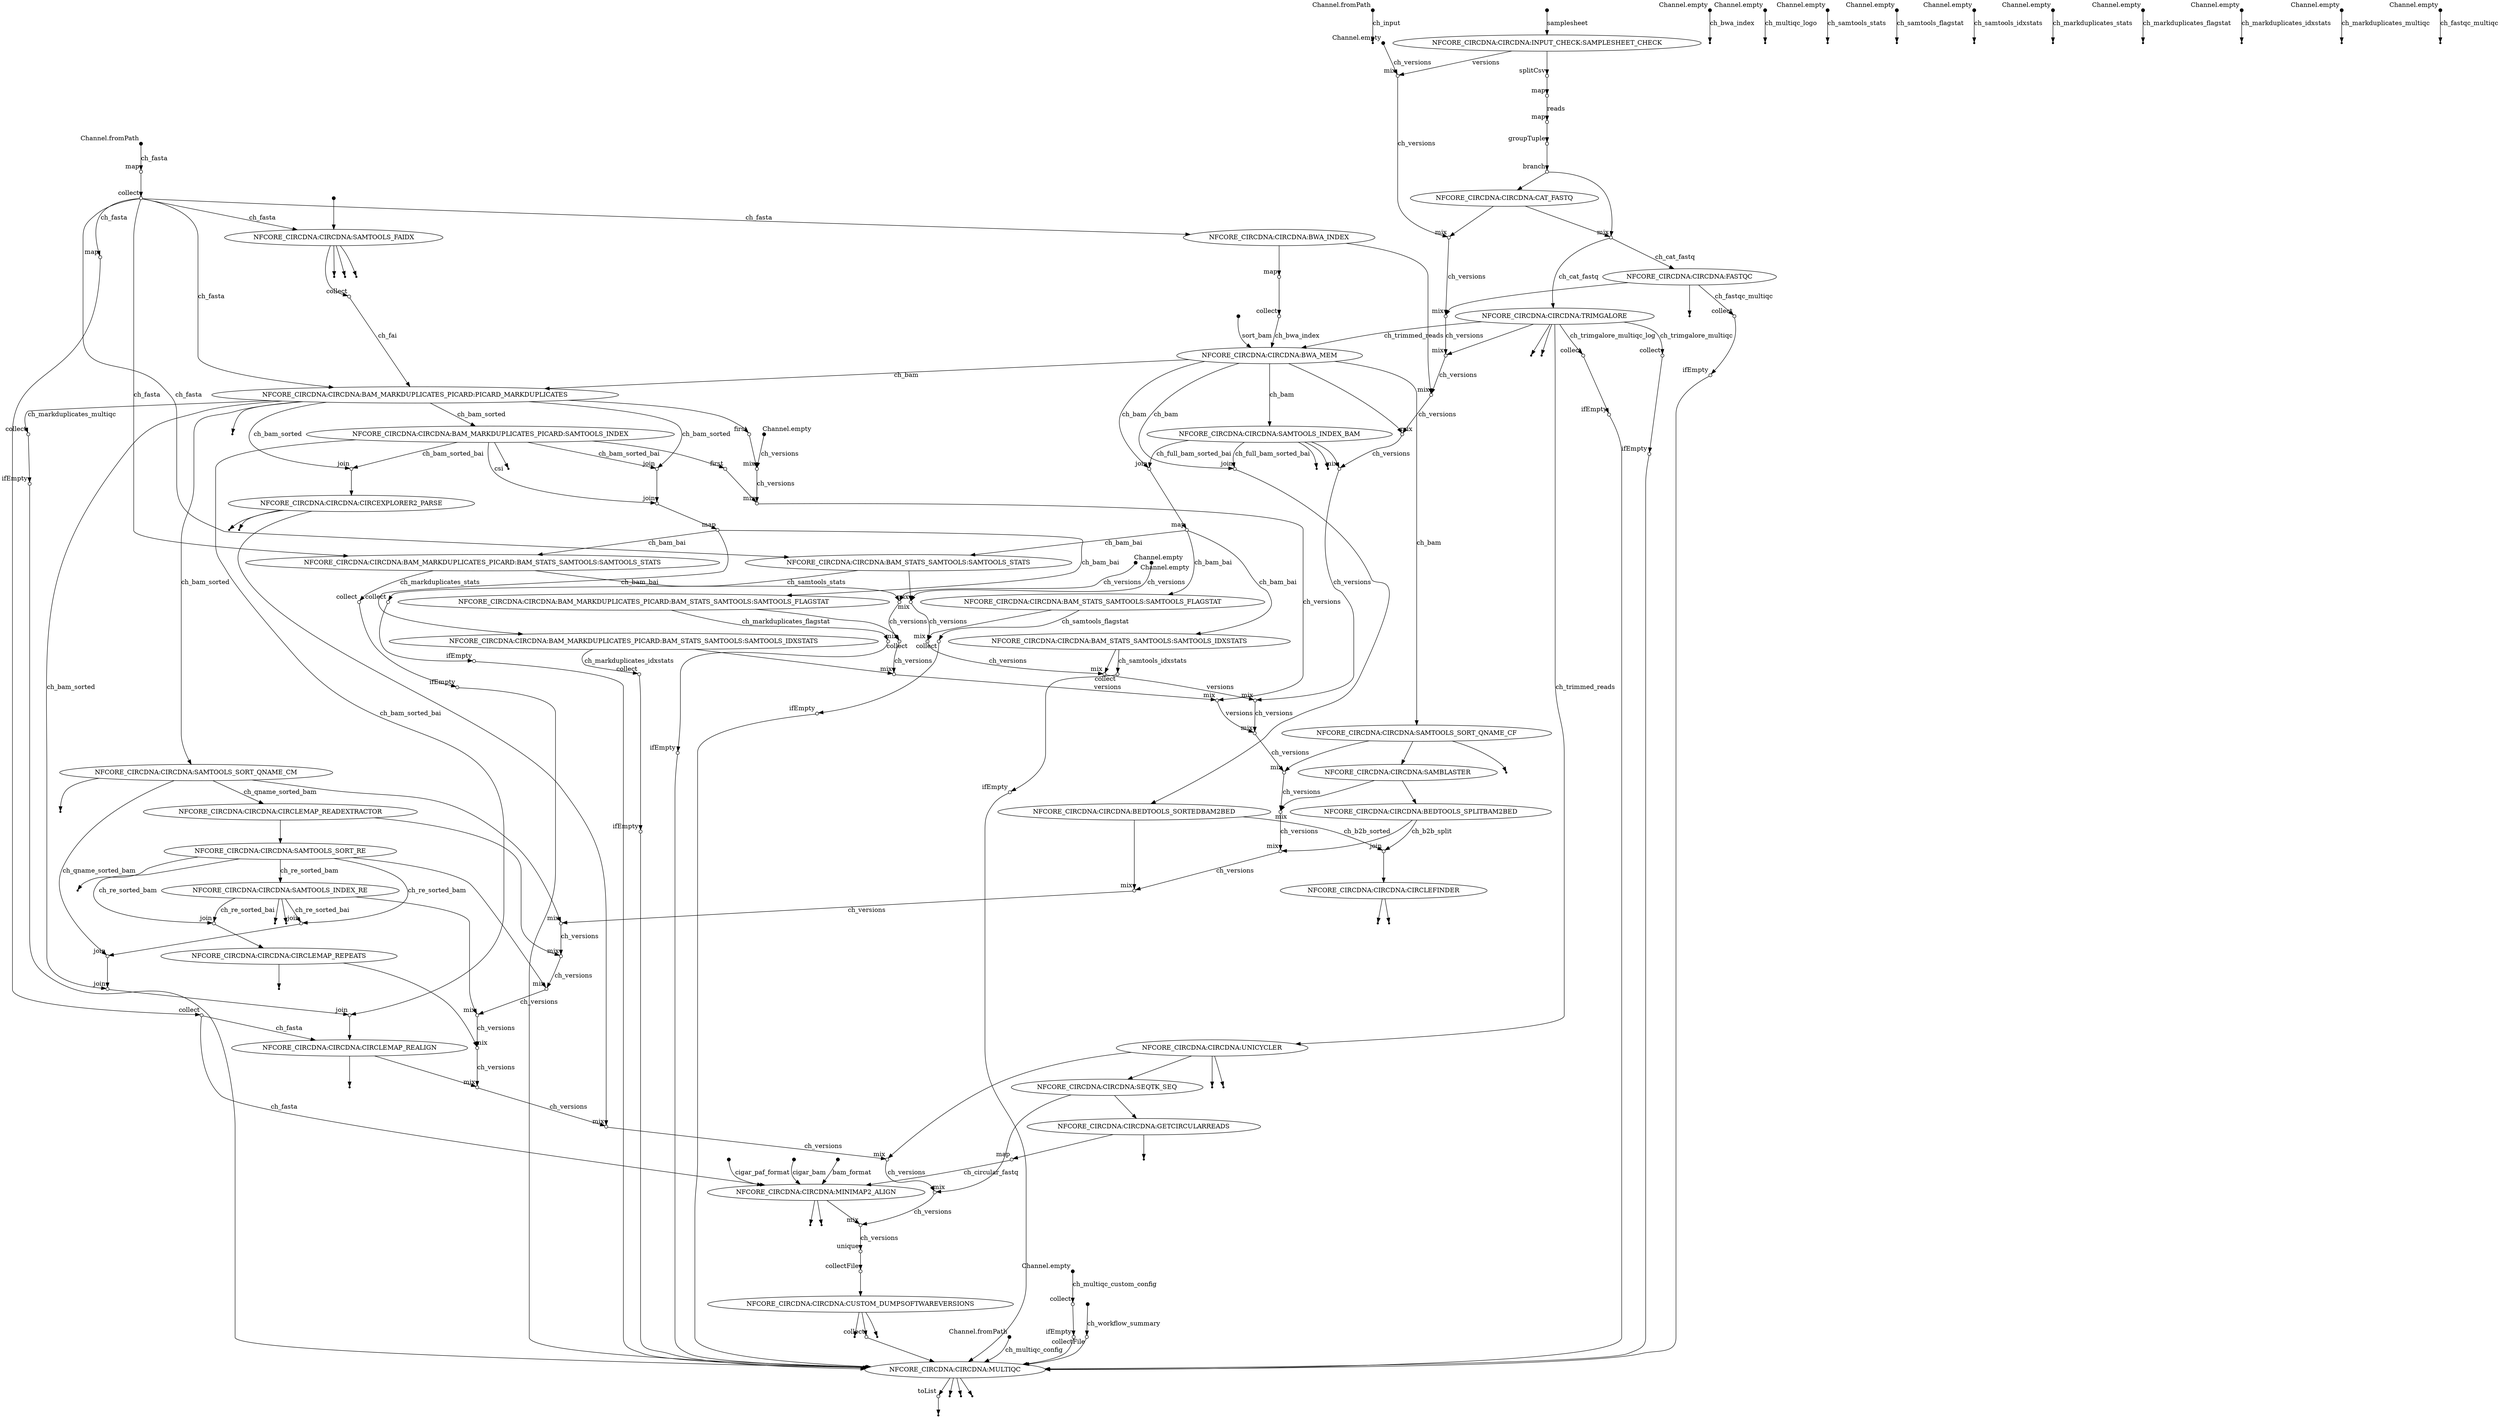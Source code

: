 digraph "circdna_dag" {
v0 [shape=point,label="",fixedsize=true,width=0.1,xlabel="Channel.fromPath"];
v1 [shape=point];
v0 -> v1 [label="ch_input"];

v2 [shape=point,label="",fixedsize=true,width=0.1,xlabel="Channel.fromPath"];
v3 [shape=circle,label="",fixedsize=true,width=0.1,xlabel="map"];
v2 -> v3 [label="ch_fasta"];

v3 [shape=circle,label="",fixedsize=true,width=0.1,xlabel="map"];
v4 [shape=circle,label="",fixedsize=true,width=0.1,xlabel="collect"];
v3 -> v4;

v4 [shape=circle,label="",fixedsize=true,width=0.1,xlabel="collect"];
v46 [label="NFCORE_CIRCDNA:CIRCDNA:BWA_INDEX"];
v4 -> v46 [label="ch_fasta"];

v5 [shape=point,label="",fixedsize=true,width=0.1,xlabel="Channel.empty"];
v6 [shape=point];
v5 -> v6 [label="ch_bwa_index"];

v7 [shape=point,label="",fixedsize=true,width=0.1,xlabel="Channel.fromPath"];
v184 [label="NFCORE_CIRCDNA:CIRCDNA:MULTIQC"];
v7 -> v184 [label="ch_multiqc_config"];

v8 [shape=point,label="",fixedsize=true,width=0.1,xlabel="Channel.empty"];
v159 [shape=circle,label="",fixedsize=true,width=0.1,xlabel="collect"];
v8 -> v159 [label="ch_multiqc_custom_config"];

v9 [shape=point,label="",fixedsize=true,width=0.1,xlabel="Channel.empty"];
v10 [shape=point];
v9 -> v10 [label="ch_multiqc_logo"];

v11 [shape=point,label="",fixedsize=true,width=0.1,xlabel="Channel.empty"];
v33 [shape=circle,label="",fixedsize=true,width=0.1,xlabel="mix"];
v11 -> v33 [label="ch_versions"];

v12 [shape=point,label="",fixedsize=true,width=0.1,xlabel="Channel.empty"];
v13 [shape=point];
v12 -> v13 [label="ch_samtools_stats"];

v14 [shape=point,label="",fixedsize=true,width=0.1,xlabel="Channel.empty"];
v15 [shape=point];
v14 -> v15 [label="ch_samtools_flagstat"];

v16 [shape=point,label="",fixedsize=true,width=0.1,xlabel="Channel.empty"];
v17 [shape=point];
v16 -> v17 [label="ch_samtools_idxstats"];

v18 [shape=point,label="",fixedsize=true,width=0.1,xlabel="Channel.empty"];
v19 [shape=point];
v18 -> v19 [label="ch_markduplicates_stats"];

v20 [shape=point,label="",fixedsize=true,width=0.1,xlabel="Channel.empty"];
v21 [shape=point];
v20 -> v21 [label="ch_markduplicates_flagstat"];

v22 [shape=point,label="",fixedsize=true,width=0.1,xlabel="Channel.empty"];
v23 [shape=point];
v22 -> v23 [label="ch_markduplicates_idxstats"];

v24 [shape=point,label="",fixedsize=true,width=0.1,xlabel="Channel.empty"];
v25 [shape=point];
v24 -> v25 [label="ch_markduplicates_multiqc"];

v26 [shape=point,label="",fixedsize=true,width=0.1];
v27 [label="NFCORE_CIRCDNA:CIRCDNA:INPUT_CHECK:SAMPLESHEET_CHECK"];
v26 -> v27 [label="samplesheet"];

v27 [label="NFCORE_CIRCDNA:CIRCDNA:INPUT_CHECK:SAMPLESHEET_CHECK"];
v28 [shape=circle,label="",fixedsize=true,width=0.1,xlabel="splitCsv"];
v27 -> v28;

v27 [label="NFCORE_CIRCDNA:CIRCDNA:INPUT_CHECK:SAMPLESHEET_CHECK"];
v33 [shape=circle,label="",fixedsize=true,width=0.1,xlabel="mix"];
v27 -> v33 [label="versions"];

v28 [shape=circle,label="",fixedsize=true,width=0.1,xlabel="splitCsv"];
v29 [shape=circle,label="",fixedsize=true,width=0.1,xlabel="map"];
v28 -> v29;

v29 [shape=circle,label="",fixedsize=true,width=0.1,xlabel="map"];
v30 [shape=circle,label="",fixedsize=true,width=0.1,xlabel="map"];
v29 -> v30 [label="reads"];

v30 [shape=circle,label="",fixedsize=true,width=0.1,xlabel="map"];
v31 [shape=circle,label="",fixedsize=true,width=0.1,xlabel="groupTuple"];
v30 -> v31;

v31 [shape=circle,label="",fixedsize=true,width=0.1,xlabel="groupTuple"];
v32 [shape=circle,label="",fixedsize=true,width=0.1,xlabel="branch"];
v31 -> v32;

v32 [shape=circle,label="",fixedsize=true,width=0.1,xlabel="branch"];
v35 [shape=circle,label="",fixedsize=true,width=0.1,xlabel="mix"];
v32 -> v35;

v32 [shape=circle,label="",fixedsize=true,width=0.1,xlabel="branch"];
v34 [label="NFCORE_CIRCDNA:CIRCDNA:CAT_FASTQ"];
v32 -> v34;

v33 [shape=circle,label="",fixedsize=true,width=0.1,xlabel="mix"];
v36 [shape=circle,label="",fixedsize=true,width=0.1,xlabel="mix"];
v33 -> v36 [label="ch_versions"];

v34 [label="NFCORE_CIRCDNA:CIRCDNA:CAT_FASTQ"];
v35 [shape=circle,label="",fixedsize=true,width=0.1,xlabel="mix"];
v34 -> v35;

v34 [label="NFCORE_CIRCDNA:CIRCDNA:CAT_FASTQ"];
v36 [shape=circle,label="",fixedsize=true,width=0.1,xlabel="mix"];
v34 -> v36;

v35 [shape=circle,label="",fixedsize=true,width=0.1,xlabel="mix"];
v39 [label="NFCORE_CIRCDNA:CIRCDNA:FASTQC"];
v35 -> v39 [label="ch_cat_fastq"];

v36 [shape=circle,label="",fixedsize=true,width=0.1,xlabel="mix"];
v41 [shape=circle,label="",fixedsize=true,width=0.1,xlabel="mix"];
v36 -> v41 [label="ch_versions"];

v37 [shape=point,label="",fixedsize=true,width=0.1,xlabel="Channel.empty"];
v38 [shape=point];
v37 -> v38 [label="ch_fastqc_multiqc"];

v39 [label="NFCORE_CIRCDNA:CIRCDNA:FASTQC"];
v40 [shape=point];
v39 -> v40;

v39 [label="NFCORE_CIRCDNA:CIRCDNA:FASTQC"];
v164 [shape=circle,label="",fixedsize=true,width=0.1,xlabel="collect"];
v39 -> v164 [label="ch_fastqc_multiqc"];

v39 [label="NFCORE_CIRCDNA:CIRCDNA:FASTQC"];
v41 [shape=circle,label="",fixedsize=true,width=0.1,xlabel="mix"];
v39 -> v41;

v41 [shape=circle,label="",fixedsize=true,width=0.1,xlabel="mix"];
v45 [shape=circle,label="",fixedsize=true,width=0.1,xlabel="mix"];
v41 -> v45 [label="ch_versions"];

v35 [shape=circle,label="",fixedsize=true,width=0.1,xlabel="mix"];
v42 [label="NFCORE_CIRCDNA:CIRCDNA:TRIMGALORE"];
v35 -> v42 [label="ch_cat_fastq"];

v42 [label="NFCORE_CIRCDNA:CIRCDNA:TRIMGALORE"];
v51 [label="NFCORE_CIRCDNA:CIRCDNA:BWA_MEM"];
v42 -> v51 [label="ch_trimmed_reads"];

v42 [label="NFCORE_CIRCDNA:CIRCDNA:TRIMGALORE"];
v168 [shape=circle,label="",fixedsize=true,width=0.1,xlabel="collect"];
v42 -> v168 [label="ch_trimgalore_multiqc_log"];

v42 [label="NFCORE_CIRCDNA:CIRCDNA:TRIMGALORE"];
v44 [shape=point];
v42 -> v44;

v42 [label="NFCORE_CIRCDNA:CIRCDNA:TRIMGALORE"];
v43 [shape=point];
v42 -> v43;

v42 [label="NFCORE_CIRCDNA:CIRCDNA:TRIMGALORE"];
v166 [shape=circle,label="",fixedsize=true,width=0.1,xlabel="collect"];
v42 -> v166 [label="ch_trimgalore_multiqc"];

v42 [label="NFCORE_CIRCDNA:CIRCDNA:TRIMGALORE"];
v45 [shape=circle,label="",fixedsize=true,width=0.1,xlabel="mix"];
v42 -> v45;

v45 [shape=circle,label="",fixedsize=true,width=0.1,xlabel="mix"];
v49 [shape=circle,label="",fixedsize=true,width=0.1,xlabel="mix"];
v45 -> v49 [label="ch_versions"];

v46 [label="NFCORE_CIRCDNA:CIRCDNA:BWA_INDEX"];
v47 [shape=circle,label="",fixedsize=true,width=0.1,xlabel="map"];
v46 -> v47;

v46 [label="NFCORE_CIRCDNA:CIRCDNA:BWA_INDEX"];
v49 [shape=circle,label="",fixedsize=true,width=0.1,xlabel="mix"];
v46 -> v49;

v47 [shape=circle,label="",fixedsize=true,width=0.1,xlabel="map"];
v48 [shape=circle,label="",fixedsize=true,width=0.1,xlabel="collect"];
v47 -> v48;

v48 [shape=circle,label="",fixedsize=true,width=0.1,xlabel="collect"];
v51 [label="NFCORE_CIRCDNA:CIRCDNA:BWA_MEM"];
v48 -> v51 [label="ch_bwa_index"];

v49 [shape=circle,label="",fixedsize=true,width=0.1,xlabel="mix"];
v52 [shape=circle,label="",fixedsize=true,width=0.1,xlabel="mix"];
v49 -> v52 [label="ch_versions"];

v50 [shape=point,label="",fixedsize=true,width=0.1];
v51 [label="NFCORE_CIRCDNA:CIRCDNA:BWA_MEM"];
v50 -> v51 [label="sort_bam"];

v51 [label="NFCORE_CIRCDNA:CIRCDNA:BWA_MEM"];
v53 [label="NFCORE_CIRCDNA:CIRCDNA:SAMTOOLS_INDEX_BAM"];
v51 -> v53 [label="ch_bam"];

v51 [label="NFCORE_CIRCDNA:CIRCDNA:BWA_MEM"];
v52 [shape=circle,label="",fixedsize=true,width=0.1,xlabel="mix"];
v51 -> v52;

v52 [shape=circle,label="",fixedsize=true,width=0.1,xlabel="mix"];
v56 [shape=circle,label="",fixedsize=true,width=0.1,xlabel="mix"];
v52 -> v56 [label="ch_versions"];

v53 [label="NFCORE_CIRCDNA:CIRCDNA:SAMTOOLS_INDEX_BAM"];
v59 [shape=circle,label="",fixedsize=true,width=0.1,xlabel="join"];
v53 -> v59 [label="ch_full_bam_sorted_bai"];

v53 [label="NFCORE_CIRCDNA:CIRCDNA:SAMTOOLS_INDEX_BAM"];
v55 [shape=point];
v53 -> v55;

v53 [label="NFCORE_CIRCDNA:CIRCDNA:SAMTOOLS_INDEX_BAM"];
v54 [shape=point];
v53 -> v54;

v53 [label="NFCORE_CIRCDNA:CIRCDNA:SAMTOOLS_INDEX_BAM"];
v56 [shape=circle,label="",fixedsize=true,width=0.1,xlabel="mix"];
v53 -> v56;

v56 [shape=circle,label="",fixedsize=true,width=0.1,xlabel="mix"];
v68 [shape=circle,label="",fixedsize=true,width=0.1,xlabel="mix"];
v56 -> v68 [label="ch_versions"];

v4 [shape=circle,label="",fixedsize=true,width=0.1,xlabel="collect"];
v57 [shape=circle,label="",fixedsize=true,width=0.1,xlabel="map"];
v4 -> v57 [label="ch_fasta"];

v57 [shape=circle,label="",fixedsize=true,width=0.1,xlabel="map"];
v58 [shape=circle,label="",fixedsize=true,width=0.1,xlabel="collect"];
v57 -> v58;

v58 [shape=circle,label="",fixedsize=true,width=0.1,xlabel="collect"];
v130 [label="NFCORE_CIRCDNA:CIRCDNA:CIRCLEMAP_REALIGN"];
v58 -> v130 [label="ch_fasta"];

v51 [label="NFCORE_CIRCDNA:CIRCDNA:BWA_MEM"];
v59 [shape=circle,label="",fixedsize=true,width=0.1,xlabel="join"];
v51 -> v59 [label="ch_bam"];

v59 [shape=circle,label="",fixedsize=true,width=0.1,xlabel="join"];
v60 [shape=circle,label="",fixedsize=true,width=0.1,xlabel="map"];
v59 -> v60;

v60 [shape=circle,label="",fixedsize=true,width=0.1,xlabel="map"];
v62 [label="NFCORE_CIRCDNA:CIRCDNA:BAM_STATS_SAMTOOLS:SAMTOOLS_STATS"];
v60 -> v62 [label="ch_bam_bai"];

v61 [shape=point,label="",fixedsize=true,width=0.1,xlabel="Channel.empty"];
v63 [shape=circle,label="",fixedsize=true,width=0.1,xlabel="mix"];
v61 -> v63 [label="ch_versions"];

v4 [shape=circle,label="",fixedsize=true,width=0.1,xlabel="collect"];
v62 [label="NFCORE_CIRCDNA:CIRCDNA:BAM_STATS_SAMTOOLS:SAMTOOLS_STATS"];
v4 -> v62 [label="ch_fasta"];

v62 [label="NFCORE_CIRCDNA:CIRCDNA:BAM_STATS_SAMTOOLS:SAMTOOLS_STATS"];
v170 [shape=circle,label="",fixedsize=true,width=0.1,xlabel="collect"];
v62 -> v170 [label="ch_samtools_stats"];

v62 [label="NFCORE_CIRCDNA:CIRCDNA:BAM_STATS_SAMTOOLS:SAMTOOLS_STATS"];
v63 [shape=circle,label="",fixedsize=true,width=0.1,xlabel="mix"];
v62 -> v63;

v63 [shape=circle,label="",fixedsize=true,width=0.1,xlabel="mix"];
v65 [shape=circle,label="",fixedsize=true,width=0.1,xlabel="mix"];
v63 -> v65 [label="ch_versions"];

v60 [shape=circle,label="",fixedsize=true,width=0.1,xlabel="map"];
v64 [label="NFCORE_CIRCDNA:CIRCDNA:BAM_STATS_SAMTOOLS:SAMTOOLS_FLAGSTAT"];
v60 -> v64 [label="ch_bam_bai"];

v64 [label="NFCORE_CIRCDNA:CIRCDNA:BAM_STATS_SAMTOOLS:SAMTOOLS_FLAGSTAT"];
v172 [shape=circle,label="",fixedsize=true,width=0.1,xlabel="collect"];
v64 -> v172 [label="ch_samtools_flagstat"];

v64 [label="NFCORE_CIRCDNA:CIRCDNA:BAM_STATS_SAMTOOLS:SAMTOOLS_FLAGSTAT"];
v65 [shape=circle,label="",fixedsize=true,width=0.1,xlabel="mix"];
v64 -> v65;

v65 [shape=circle,label="",fixedsize=true,width=0.1,xlabel="mix"];
v67 [shape=circle,label="",fixedsize=true,width=0.1,xlabel="mix"];
v65 -> v67 [label="ch_versions"];

v60 [shape=circle,label="",fixedsize=true,width=0.1,xlabel="map"];
v66 [label="NFCORE_CIRCDNA:CIRCDNA:BAM_STATS_SAMTOOLS:SAMTOOLS_IDXSTATS"];
v60 -> v66 [label="ch_bam_bai"];

v66 [label="NFCORE_CIRCDNA:CIRCDNA:BAM_STATS_SAMTOOLS:SAMTOOLS_IDXSTATS"];
v174 [shape=circle,label="",fixedsize=true,width=0.1,xlabel="collect"];
v66 -> v174 [label="ch_samtools_idxstats"];

v66 [label="NFCORE_CIRCDNA:CIRCDNA:BAM_STATS_SAMTOOLS:SAMTOOLS_IDXSTATS"];
v67 [shape=circle,label="",fixedsize=true,width=0.1,xlabel="mix"];
v66 -> v67;

v67 [shape=circle,label="",fixedsize=true,width=0.1,xlabel="mix"];
v68 [shape=circle,label="",fixedsize=true,width=0.1,xlabel="mix"];
v67 -> v68 [label="versions"];

v68 [shape=circle,label="",fixedsize=true,width=0.1,xlabel="mix"];
v95 [shape=circle,label="",fixedsize=true,width=0.1,xlabel="mix"];
v68 -> v95 [label="ch_versions"];

v4 [shape=circle,label="",fixedsize=true,width=0.1,xlabel="collect"];
v70 [label="NFCORE_CIRCDNA:CIRCDNA:SAMTOOLS_FAIDX"];
v4 -> v70 [label="ch_fasta"];

v69 [shape=point,label="",fixedsize=true,width=0.1];
v70 [label="NFCORE_CIRCDNA:CIRCDNA:SAMTOOLS_FAIDX"];
v69 -> v70;

v70 [label="NFCORE_CIRCDNA:CIRCDNA:SAMTOOLS_FAIDX"];
v73 [shape=point];
v70 -> v73;

v70 [label="NFCORE_CIRCDNA:CIRCDNA:SAMTOOLS_FAIDX"];
v74 [shape=circle,label="",fixedsize=true,width=0.1,xlabel="collect"];
v70 -> v74;

v70 [label="NFCORE_CIRCDNA:CIRCDNA:SAMTOOLS_FAIDX"];
v72 [shape=point];
v70 -> v72;

v70 [label="NFCORE_CIRCDNA:CIRCDNA:SAMTOOLS_FAIDX"];
v71 [shape=point];
v70 -> v71;

v74 [shape=circle,label="",fixedsize=true,width=0.1,xlabel="collect"];
v76 [label="NFCORE_CIRCDNA:CIRCDNA:BAM_MARKDUPLICATES_PICARD:PICARD_MARKDUPLICATES"];
v74 -> v76 [label="ch_fai"];

v75 [shape=point,label="",fixedsize=true,width=0.1,xlabel="Channel.empty"];
v79 [shape=circle,label="",fixedsize=true,width=0.1,xlabel="mix"];
v75 -> v79 [label="ch_versions"];

v51 [label="NFCORE_CIRCDNA:CIRCDNA:BWA_MEM"];
v76 [label="NFCORE_CIRCDNA:CIRCDNA:BAM_MARKDUPLICATES_PICARD:PICARD_MARKDUPLICATES"];
v51 -> v76 [label="ch_bam"];

v4 [shape=circle,label="",fixedsize=true,width=0.1,xlabel="collect"];
v76 [label="NFCORE_CIRCDNA:CIRCDNA:BAM_MARKDUPLICATES_PICARD:PICARD_MARKDUPLICATES"];
v4 -> v76 [label="ch_fasta"];

v76 [label="NFCORE_CIRCDNA:CIRCDNA:BAM_MARKDUPLICATES_PICARD:PICARD_MARKDUPLICATES"];
v80 [label="NFCORE_CIRCDNA:CIRCDNA:BAM_MARKDUPLICATES_PICARD:SAMTOOLS_INDEX"];
v76 -> v80 [label="ch_bam_sorted"];

v76 [label="NFCORE_CIRCDNA:CIRCDNA:BAM_MARKDUPLICATES_PICARD:PICARD_MARKDUPLICATES"];
v77 [shape=point];
v76 -> v77;

v76 [label="NFCORE_CIRCDNA:CIRCDNA:BAM_MARKDUPLICATES_PICARD:PICARD_MARKDUPLICATES"];
v182 [shape=circle,label="",fixedsize=true,width=0.1,xlabel="collect"];
v76 -> v182 [label="ch_markduplicates_multiqc"];

v76 [label="NFCORE_CIRCDNA:CIRCDNA:BAM_MARKDUPLICATES_PICARD:PICARD_MARKDUPLICATES"];
v78 [shape=circle,label="",fixedsize=true,width=0.1,xlabel="first"];
v76 -> v78;

v78 [shape=circle,label="",fixedsize=true,width=0.1,xlabel="first"];
v79 [shape=circle,label="",fixedsize=true,width=0.1,xlabel="mix"];
v78 -> v79;

v79 [shape=circle,label="",fixedsize=true,width=0.1,xlabel="mix"];
v83 [shape=circle,label="",fixedsize=true,width=0.1,xlabel="mix"];
v79 -> v83 [label="ch_versions"];

v80 [label="NFCORE_CIRCDNA:CIRCDNA:BAM_MARKDUPLICATES_PICARD:SAMTOOLS_INDEX"];
v84 [shape=circle,label="",fixedsize=true,width=0.1,xlabel="join"];
v80 -> v84 [label="ch_bam_sorted_bai"];

v80 [label="NFCORE_CIRCDNA:CIRCDNA:BAM_MARKDUPLICATES_PICARD:SAMTOOLS_INDEX"];
v85 [shape=circle,label="",fixedsize=true,width=0.1,xlabel="join"];
v80 -> v85 [label="csi"];

v80 [label="NFCORE_CIRCDNA:CIRCDNA:BAM_MARKDUPLICATES_PICARD:SAMTOOLS_INDEX"];
v81 [shape=point];
v80 -> v81;

v80 [label="NFCORE_CIRCDNA:CIRCDNA:BAM_MARKDUPLICATES_PICARD:SAMTOOLS_INDEX"];
v82 [shape=circle,label="",fixedsize=true,width=0.1,xlabel="first"];
v80 -> v82;

v82 [shape=circle,label="",fixedsize=true,width=0.1,xlabel="first"];
v83 [shape=circle,label="",fixedsize=true,width=0.1,xlabel="mix"];
v82 -> v83;

v83 [shape=circle,label="",fixedsize=true,width=0.1,xlabel="mix"];
v94 [shape=circle,label="",fixedsize=true,width=0.1,xlabel="mix"];
v83 -> v94 [label="ch_versions"];

v76 [label="NFCORE_CIRCDNA:CIRCDNA:BAM_MARKDUPLICATES_PICARD:PICARD_MARKDUPLICATES"];
v84 [shape=circle,label="",fixedsize=true,width=0.1,xlabel="join"];
v76 -> v84 [label="ch_bam_sorted"];

v84 [shape=circle,label="",fixedsize=true,width=0.1,xlabel="join"];
v85 [shape=circle,label="",fixedsize=true,width=0.1,xlabel="join"];
v84 -> v85;

v85 [shape=circle,label="",fixedsize=true,width=0.1,xlabel="join"];
v86 [shape=circle,label="",fixedsize=true,width=0.1,xlabel="map"];
v85 -> v86;

v86 [shape=circle,label="",fixedsize=true,width=0.1,xlabel="map"];
v88 [label="NFCORE_CIRCDNA:CIRCDNA:BAM_MARKDUPLICATES_PICARD:BAM_STATS_SAMTOOLS:SAMTOOLS_STATS"];
v86 -> v88 [label="ch_bam_bai"];

v87 [shape=point,label="",fixedsize=true,width=0.1,xlabel="Channel.empty"];
v89 [shape=circle,label="",fixedsize=true,width=0.1,xlabel="mix"];
v87 -> v89 [label="ch_versions"];

v4 [shape=circle,label="",fixedsize=true,width=0.1,xlabel="collect"];
v88 [label="NFCORE_CIRCDNA:CIRCDNA:BAM_MARKDUPLICATES_PICARD:BAM_STATS_SAMTOOLS:SAMTOOLS_STATS"];
v4 -> v88 [label="ch_fasta"];

v88 [label="NFCORE_CIRCDNA:CIRCDNA:BAM_MARKDUPLICATES_PICARD:BAM_STATS_SAMTOOLS:SAMTOOLS_STATS"];
v178 [shape=circle,label="",fixedsize=true,width=0.1,xlabel="collect"];
v88 -> v178 [label="ch_markduplicates_stats"];

v88 [label="NFCORE_CIRCDNA:CIRCDNA:BAM_MARKDUPLICATES_PICARD:BAM_STATS_SAMTOOLS:SAMTOOLS_STATS"];
v89 [shape=circle,label="",fixedsize=true,width=0.1,xlabel="mix"];
v88 -> v89;

v89 [shape=circle,label="",fixedsize=true,width=0.1,xlabel="mix"];
v91 [shape=circle,label="",fixedsize=true,width=0.1,xlabel="mix"];
v89 -> v91 [label="ch_versions"];

v86 [shape=circle,label="",fixedsize=true,width=0.1,xlabel="map"];
v90 [label="NFCORE_CIRCDNA:CIRCDNA:BAM_MARKDUPLICATES_PICARD:BAM_STATS_SAMTOOLS:SAMTOOLS_FLAGSTAT"];
v86 -> v90 [label="ch_bam_bai"];

v90 [label="NFCORE_CIRCDNA:CIRCDNA:BAM_MARKDUPLICATES_PICARD:BAM_STATS_SAMTOOLS:SAMTOOLS_FLAGSTAT"];
v176 [shape=circle,label="",fixedsize=true,width=0.1,xlabel="collect"];
v90 -> v176 [label="ch_markduplicates_flagstat"];

v90 [label="NFCORE_CIRCDNA:CIRCDNA:BAM_MARKDUPLICATES_PICARD:BAM_STATS_SAMTOOLS:SAMTOOLS_FLAGSTAT"];
v91 [shape=circle,label="",fixedsize=true,width=0.1,xlabel="mix"];
v90 -> v91;

v91 [shape=circle,label="",fixedsize=true,width=0.1,xlabel="mix"];
v93 [shape=circle,label="",fixedsize=true,width=0.1,xlabel="mix"];
v91 -> v93 [label="ch_versions"];

v86 [shape=circle,label="",fixedsize=true,width=0.1,xlabel="map"];
v92 [label="NFCORE_CIRCDNA:CIRCDNA:BAM_MARKDUPLICATES_PICARD:BAM_STATS_SAMTOOLS:SAMTOOLS_IDXSTATS"];
v86 -> v92 [label="ch_bam_bai"];

v92 [label="NFCORE_CIRCDNA:CIRCDNA:BAM_MARKDUPLICATES_PICARD:BAM_STATS_SAMTOOLS:SAMTOOLS_IDXSTATS"];
v180 [shape=circle,label="",fixedsize=true,width=0.1,xlabel="collect"];
v92 -> v180 [label="ch_markduplicates_idxstats"];

v92 [label="NFCORE_CIRCDNA:CIRCDNA:BAM_MARKDUPLICATES_PICARD:BAM_STATS_SAMTOOLS:SAMTOOLS_IDXSTATS"];
v93 [shape=circle,label="",fixedsize=true,width=0.1,xlabel="mix"];
v92 -> v93;

v93 [shape=circle,label="",fixedsize=true,width=0.1,xlabel="mix"];
v94 [shape=circle,label="",fixedsize=true,width=0.1,xlabel="mix"];
v93 -> v94 [label="versions"];

v94 [shape=circle,label="",fixedsize=true,width=0.1,xlabel="mix"];
v95 [shape=circle,label="",fixedsize=true,width=0.1,xlabel="mix"];
v94 -> v95 [label="versions"];

v95 [shape=circle,label="",fixedsize=true,width=0.1,xlabel="mix"];
v98 [shape=circle,label="",fixedsize=true,width=0.1,xlabel="mix"];
v95 -> v98 [label="ch_versions"];

v51 [label="NFCORE_CIRCDNA:CIRCDNA:BWA_MEM"];
v96 [label="NFCORE_CIRCDNA:CIRCDNA:SAMTOOLS_SORT_QNAME_CF"];
v51 -> v96 [label="ch_bam"];

v96 [label="NFCORE_CIRCDNA:CIRCDNA:SAMTOOLS_SORT_QNAME_CF"];
v99 [label="NFCORE_CIRCDNA:CIRCDNA:SAMBLASTER"];
v96 -> v99;

v96 [label="NFCORE_CIRCDNA:CIRCDNA:SAMTOOLS_SORT_QNAME_CF"];
v97 [shape=point];
v96 -> v97;

v96 [label="NFCORE_CIRCDNA:CIRCDNA:SAMTOOLS_SORT_QNAME_CF"];
v98 [shape=circle,label="",fixedsize=true,width=0.1,xlabel="mix"];
v96 -> v98;

v98 [shape=circle,label="",fixedsize=true,width=0.1,xlabel="mix"];
v100 [shape=circle,label="",fixedsize=true,width=0.1,xlabel="mix"];
v98 -> v100 [label="ch_versions"];

v99 [label="NFCORE_CIRCDNA:CIRCDNA:SAMBLASTER"];
v101 [label="NFCORE_CIRCDNA:CIRCDNA:BEDTOOLS_SPLITBAM2BED"];
v99 -> v101;

v99 [label="NFCORE_CIRCDNA:CIRCDNA:SAMBLASTER"];
v100 [shape=circle,label="",fixedsize=true,width=0.1,xlabel="mix"];
v99 -> v100;

v100 [shape=circle,label="",fixedsize=true,width=0.1,xlabel="mix"];
v102 [shape=circle,label="",fixedsize=true,width=0.1,xlabel="mix"];
v100 -> v102 [label="ch_versions"];

v101 [label="NFCORE_CIRCDNA:CIRCDNA:BEDTOOLS_SPLITBAM2BED"];
v106 [shape=circle,label="",fixedsize=true,width=0.1,xlabel="join"];
v101 -> v106 [label="ch_b2b_split"];

v101 [label="NFCORE_CIRCDNA:CIRCDNA:BEDTOOLS_SPLITBAM2BED"];
v102 [shape=circle,label="",fixedsize=true,width=0.1,xlabel="mix"];
v101 -> v102;

v102 [shape=circle,label="",fixedsize=true,width=0.1,xlabel="mix"];
v105 [shape=circle,label="",fixedsize=true,width=0.1,xlabel="mix"];
v102 -> v105 [label="ch_versions"];

v53 [label="NFCORE_CIRCDNA:CIRCDNA:SAMTOOLS_INDEX_BAM"];
v103 [shape=circle,label="",fixedsize=true,width=0.1,xlabel="join"];
v53 -> v103 [label="ch_full_bam_sorted_bai"];

v51 [label="NFCORE_CIRCDNA:CIRCDNA:BWA_MEM"];
v103 [shape=circle,label="",fixedsize=true,width=0.1,xlabel="join"];
v51 -> v103 [label="ch_bam"];

v103 [shape=circle,label="",fixedsize=true,width=0.1,xlabel="join"];
v104 [label="NFCORE_CIRCDNA:CIRCDNA:BEDTOOLS_SORTEDBAM2BED"];
v103 -> v104;

v104 [label="NFCORE_CIRCDNA:CIRCDNA:BEDTOOLS_SORTEDBAM2BED"];
v106 [shape=circle,label="",fixedsize=true,width=0.1,xlabel="join"];
v104 -> v106 [label="ch_b2b_sorted"];

v104 [label="NFCORE_CIRCDNA:CIRCDNA:BEDTOOLS_SORTEDBAM2BED"];
v105 [shape=circle,label="",fixedsize=true,width=0.1,xlabel="mix"];
v104 -> v105;

v105 [shape=circle,label="",fixedsize=true,width=0.1,xlabel="mix"];
v112 [shape=circle,label="",fixedsize=true,width=0.1,xlabel="mix"];
v105 -> v112 [label="ch_versions"];

v106 [shape=circle,label="",fixedsize=true,width=0.1,xlabel="join"];
v107 [label="NFCORE_CIRCDNA:CIRCDNA:CIRCLEFINDER"];
v106 -> v107;

v107 [label="NFCORE_CIRCDNA:CIRCDNA:CIRCLEFINDER"];
v109 [shape=point];
v107 -> v109;

v107 [label="NFCORE_CIRCDNA:CIRCDNA:CIRCLEFINDER"];
v108 [shape=point];
v107 -> v108;

v76 [label="NFCORE_CIRCDNA:CIRCDNA:BAM_MARKDUPLICATES_PICARD:PICARD_MARKDUPLICATES"];
v110 [label="NFCORE_CIRCDNA:CIRCDNA:SAMTOOLS_SORT_QNAME_CM"];
v76 -> v110 [label="ch_bam_sorted"];

v110 [label="NFCORE_CIRCDNA:CIRCDNA:SAMTOOLS_SORT_QNAME_CM"];
v113 [label="NFCORE_CIRCDNA:CIRCDNA:CIRCLEMAP_READEXTRACTOR"];
v110 -> v113 [label="ch_qname_sorted_bam"];

v110 [label="NFCORE_CIRCDNA:CIRCDNA:SAMTOOLS_SORT_QNAME_CM"];
v111 [shape=point];
v110 -> v111;

v110 [label="NFCORE_CIRCDNA:CIRCDNA:SAMTOOLS_SORT_QNAME_CM"];
v112 [shape=circle,label="",fixedsize=true,width=0.1,xlabel="mix"];
v110 -> v112;

v112 [shape=circle,label="",fixedsize=true,width=0.1,xlabel="mix"];
v114 [shape=circle,label="",fixedsize=true,width=0.1,xlabel="mix"];
v112 -> v114 [label="ch_versions"];

v113 [label="NFCORE_CIRCDNA:CIRCDNA:CIRCLEMAP_READEXTRACTOR"];
v115 [label="NFCORE_CIRCDNA:CIRCDNA:SAMTOOLS_SORT_RE"];
v113 -> v115;

v113 [label="NFCORE_CIRCDNA:CIRCDNA:CIRCLEMAP_READEXTRACTOR"];
v114 [shape=circle,label="",fixedsize=true,width=0.1,xlabel="mix"];
v113 -> v114;

v114 [shape=circle,label="",fixedsize=true,width=0.1,xlabel="mix"];
v117 [shape=circle,label="",fixedsize=true,width=0.1,xlabel="mix"];
v114 -> v117 [label="ch_versions"];

v115 [label="NFCORE_CIRCDNA:CIRCDNA:SAMTOOLS_SORT_RE"];
v118 [label="NFCORE_CIRCDNA:CIRCDNA:SAMTOOLS_INDEX_RE"];
v115 -> v118 [label="ch_re_sorted_bam"];

v115 [label="NFCORE_CIRCDNA:CIRCDNA:SAMTOOLS_SORT_RE"];
v116 [shape=point];
v115 -> v116;

v115 [label="NFCORE_CIRCDNA:CIRCDNA:SAMTOOLS_SORT_RE"];
v117 [shape=circle,label="",fixedsize=true,width=0.1,xlabel="mix"];
v115 -> v117;

v117 [shape=circle,label="",fixedsize=true,width=0.1,xlabel="mix"];
v121 [shape=circle,label="",fixedsize=true,width=0.1,xlabel="mix"];
v117 -> v121 [label="ch_versions"];

v118 [label="NFCORE_CIRCDNA:CIRCDNA:SAMTOOLS_INDEX_RE"];
v122 [shape=circle,label="",fixedsize=true,width=0.1,xlabel="join"];
v118 -> v122 [label="ch_re_sorted_bai"];

v118 [label="NFCORE_CIRCDNA:CIRCDNA:SAMTOOLS_INDEX_RE"];
v120 [shape=point];
v118 -> v120;

v118 [label="NFCORE_CIRCDNA:CIRCDNA:SAMTOOLS_INDEX_RE"];
v119 [shape=point];
v118 -> v119;

v118 [label="NFCORE_CIRCDNA:CIRCDNA:SAMTOOLS_INDEX_RE"];
v121 [shape=circle,label="",fixedsize=true,width=0.1,xlabel="mix"];
v118 -> v121;

v121 [shape=circle,label="",fixedsize=true,width=0.1,xlabel="mix"];
v125 [shape=circle,label="",fixedsize=true,width=0.1,xlabel="mix"];
v121 -> v125 [label="ch_versions"];

v115 [label="NFCORE_CIRCDNA:CIRCDNA:SAMTOOLS_SORT_RE"];
v122 [shape=circle,label="",fixedsize=true,width=0.1,xlabel="join"];
v115 -> v122 [label="ch_re_sorted_bam"];

v122 [shape=circle,label="",fixedsize=true,width=0.1,xlabel="join"];
v123 [label="NFCORE_CIRCDNA:CIRCDNA:CIRCLEMAP_REPEATS"];
v122 -> v123;

v123 [label="NFCORE_CIRCDNA:CIRCDNA:CIRCLEMAP_REPEATS"];
v124 [shape=point];
v123 -> v124;

v123 [label="NFCORE_CIRCDNA:CIRCDNA:CIRCLEMAP_REPEATS"];
v125 [shape=circle,label="",fixedsize=true,width=0.1,xlabel="mix"];
v123 -> v125;

v125 [shape=circle,label="",fixedsize=true,width=0.1,xlabel="mix"];
v132 [shape=circle,label="",fixedsize=true,width=0.1,xlabel="mix"];
v125 -> v132 [label="ch_versions"];

v115 [label="NFCORE_CIRCDNA:CIRCDNA:SAMTOOLS_SORT_RE"];
v126 [shape=circle,label="",fixedsize=true,width=0.1,xlabel="join"];
v115 -> v126 [label="ch_re_sorted_bam"];

v118 [label="NFCORE_CIRCDNA:CIRCDNA:SAMTOOLS_INDEX_RE"];
v126 [shape=circle,label="",fixedsize=true,width=0.1,xlabel="join"];
v118 -> v126 [label="ch_re_sorted_bai"];

v126 [shape=circle,label="",fixedsize=true,width=0.1,xlabel="join"];
v127 [shape=circle,label="",fixedsize=true,width=0.1,xlabel="join"];
v126 -> v127;

v110 [label="NFCORE_CIRCDNA:CIRCDNA:SAMTOOLS_SORT_QNAME_CM"];
v127 [shape=circle,label="",fixedsize=true,width=0.1,xlabel="join"];
v110 -> v127 [label="ch_qname_sorted_bam"];

v127 [shape=circle,label="",fixedsize=true,width=0.1,xlabel="join"];
v128 [shape=circle,label="",fixedsize=true,width=0.1,xlabel="join"];
v127 -> v128;

v76 [label="NFCORE_CIRCDNA:CIRCDNA:BAM_MARKDUPLICATES_PICARD:PICARD_MARKDUPLICATES"];
v128 [shape=circle,label="",fixedsize=true,width=0.1,xlabel="join"];
v76 -> v128 [label="ch_bam_sorted"];

v128 [shape=circle,label="",fixedsize=true,width=0.1,xlabel="join"];
v129 [shape=circle,label="",fixedsize=true,width=0.1,xlabel="join"];
v128 -> v129;

v80 [label="NFCORE_CIRCDNA:CIRCDNA:BAM_MARKDUPLICATES_PICARD:SAMTOOLS_INDEX"];
v129 [shape=circle,label="",fixedsize=true,width=0.1,xlabel="join"];
v80 -> v129 [label="ch_bam_sorted_bai"];

v129 [shape=circle,label="",fixedsize=true,width=0.1,xlabel="join"];
v130 [label="NFCORE_CIRCDNA:CIRCDNA:CIRCLEMAP_REALIGN"];
v129 -> v130;

v130 [label="NFCORE_CIRCDNA:CIRCDNA:CIRCLEMAP_REALIGN"];
v131 [shape=point];
v130 -> v131;

v130 [label="NFCORE_CIRCDNA:CIRCDNA:CIRCLEMAP_REALIGN"];
v132 [shape=circle,label="",fixedsize=true,width=0.1,xlabel="mix"];
v130 -> v132;

v132 [shape=circle,label="",fixedsize=true,width=0.1,xlabel="mix"];
v137 [shape=circle,label="",fixedsize=true,width=0.1,xlabel="mix"];
v132 -> v137 [label="ch_versions"];

v80 [label="NFCORE_CIRCDNA:CIRCDNA:BAM_MARKDUPLICATES_PICARD:SAMTOOLS_INDEX"];
v133 [shape=circle,label="",fixedsize=true,width=0.1,xlabel="join"];
v80 -> v133 [label="ch_bam_sorted_bai"];

v76 [label="NFCORE_CIRCDNA:CIRCDNA:BAM_MARKDUPLICATES_PICARD:PICARD_MARKDUPLICATES"];
v133 [shape=circle,label="",fixedsize=true,width=0.1,xlabel="join"];
v76 -> v133 [label="ch_bam_sorted"];

v133 [shape=circle,label="",fixedsize=true,width=0.1,xlabel="join"];
v134 [label="NFCORE_CIRCDNA:CIRCDNA:CIRCEXPLORER2_PARSE"];
v133 -> v134;

v134 [label="NFCORE_CIRCDNA:CIRCDNA:CIRCEXPLORER2_PARSE"];
v136 [shape=point];
v134 -> v136;

v134 [label="NFCORE_CIRCDNA:CIRCDNA:CIRCEXPLORER2_PARSE"];
v135 [shape=point];
v134 -> v135;

v134 [label="NFCORE_CIRCDNA:CIRCDNA:CIRCEXPLORER2_PARSE"];
v137 [shape=circle,label="",fixedsize=true,width=0.1,xlabel="mix"];
v134 -> v137;

v137 [shape=circle,label="",fixedsize=true,width=0.1,xlabel="mix"];
v141 [shape=circle,label="",fixedsize=true,width=0.1,xlabel="mix"];
v137 -> v141 [label="ch_versions"];

v42 [label="NFCORE_CIRCDNA:CIRCDNA:TRIMGALORE"];
v138 [label="NFCORE_CIRCDNA:CIRCDNA:UNICYCLER"];
v42 -> v138 [label="ch_trimmed_reads"];

v138 [label="NFCORE_CIRCDNA:CIRCDNA:UNICYCLER"];
v142 [label="NFCORE_CIRCDNA:CIRCDNA:SEQTK_SEQ"];
v138 -> v142;

v138 [label="NFCORE_CIRCDNA:CIRCDNA:UNICYCLER"];
v140 [shape=point];
v138 -> v140;

v138 [label="NFCORE_CIRCDNA:CIRCDNA:UNICYCLER"];
v139 [shape=point];
v138 -> v139;

v138 [label="NFCORE_CIRCDNA:CIRCDNA:UNICYCLER"];
v141 [shape=circle,label="",fixedsize=true,width=0.1,xlabel="mix"];
v138 -> v141;

v141 [shape=circle,label="",fixedsize=true,width=0.1,xlabel="mix"];
v143 [shape=circle,label="",fixedsize=true,width=0.1,xlabel="mix"];
v141 -> v143 [label="ch_versions"];

v142 [label="NFCORE_CIRCDNA:CIRCDNA:SEQTK_SEQ"];
v144 [label="NFCORE_CIRCDNA:CIRCDNA:GETCIRCULARREADS"];
v142 -> v144;

v142 [label="NFCORE_CIRCDNA:CIRCDNA:SEQTK_SEQ"];
v143 [shape=circle,label="",fixedsize=true,width=0.1,xlabel="mix"];
v142 -> v143;

v143 [shape=circle,label="",fixedsize=true,width=0.1,xlabel="mix"];
v153 [shape=circle,label="",fixedsize=true,width=0.1,xlabel="mix"];
v143 -> v153 [label="ch_versions"];

v144 [label="NFCORE_CIRCDNA:CIRCDNA:GETCIRCULARREADS"];
v146 [shape=circle,label="",fixedsize=true,width=0.1,xlabel="map"];
v144 -> v146;

v144 [label="NFCORE_CIRCDNA:CIRCDNA:GETCIRCULARREADS"];
v145 [shape=point];
v144 -> v145;

v146 [shape=circle,label="",fixedsize=true,width=0.1,xlabel="map"];
v150 [label="NFCORE_CIRCDNA:CIRCDNA:MINIMAP2_ALIGN"];
v146 -> v150 [label="ch_circular_fastq"];

v58 [shape=circle,label="",fixedsize=true,width=0.1,xlabel="collect"];
v150 [label="NFCORE_CIRCDNA:CIRCDNA:MINIMAP2_ALIGN"];
v58 -> v150 [label="ch_fasta"];

v147 [shape=point,label="",fixedsize=true,width=0.1];
v150 [label="NFCORE_CIRCDNA:CIRCDNA:MINIMAP2_ALIGN"];
v147 -> v150 [label="bam_format"];

v148 [shape=point,label="",fixedsize=true,width=0.1];
v150 [label="NFCORE_CIRCDNA:CIRCDNA:MINIMAP2_ALIGN"];
v148 -> v150 [label="cigar_paf_format"];

v149 [shape=point,label="",fixedsize=true,width=0.1];
v150 [label="NFCORE_CIRCDNA:CIRCDNA:MINIMAP2_ALIGN"];
v149 -> v150 [label="cigar_bam"];

v150 [label="NFCORE_CIRCDNA:CIRCDNA:MINIMAP2_ALIGN"];
v152 [shape=point];
v150 -> v152;

v150 [label="NFCORE_CIRCDNA:CIRCDNA:MINIMAP2_ALIGN"];
v151 [shape=point];
v150 -> v151;

v150 [label="NFCORE_CIRCDNA:CIRCDNA:MINIMAP2_ALIGN"];
v153 [shape=circle,label="",fixedsize=true,width=0.1,xlabel="mix"];
v150 -> v153;

v153 [shape=circle,label="",fixedsize=true,width=0.1,xlabel="mix"];
v154 [shape=circle,label="",fixedsize=true,width=0.1,xlabel="unique"];
v153 -> v154 [label="ch_versions"];

v154 [shape=circle,label="",fixedsize=true,width=0.1,xlabel="unique"];
v155 [shape=circle,label="",fixedsize=true,width=0.1,xlabel="collectFile"];
v154 -> v155;

v155 [shape=circle,label="",fixedsize=true,width=0.1,xlabel="collectFile"];
v156 [label="NFCORE_CIRCDNA:CIRCDNA:CUSTOM_DUMPSOFTWAREVERSIONS"];
v155 -> v156;

v156 [label="NFCORE_CIRCDNA:CIRCDNA:CUSTOM_DUMPSOFTWAREVERSIONS"];
v158 [shape=point];
v156 -> v158;

v156 [label="NFCORE_CIRCDNA:CIRCDNA:CUSTOM_DUMPSOFTWAREVERSIONS"];
v161 [shape=circle,label="",fixedsize=true,width=0.1,xlabel="collect"];
v156 -> v161;

v156 [label="NFCORE_CIRCDNA:CIRCDNA:CUSTOM_DUMPSOFTWAREVERSIONS"];
v157 [shape=point];
v156 -> v157;

v159 [shape=circle,label="",fixedsize=true,width=0.1,xlabel="collect"];
v160 [shape=circle,label="",fixedsize=true,width=0.1,xlabel="ifEmpty"];
v159 -> v160;

v160 [shape=circle,label="",fixedsize=true,width=0.1,xlabel="ifEmpty"];
v184 [label="NFCORE_CIRCDNA:CIRCDNA:MULTIQC"];
v160 -> v184;

v161 [shape=circle,label="",fixedsize=true,width=0.1,xlabel="collect"];
v184 [label="NFCORE_CIRCDNA:CIRCDNA:MULTIQC"];
v161 -> v184;

v162 [shape=point,label="",fixedsize=true,width=0.1];
v163 [shape=circle,label="",fixedsize=true,width=0.1,xlabel="collectFile"];
v162 -> v163 [label="ch_workflow_summary"];

v163 [shape=circle,label="",fixedsize=true,width=0.1,xlabel="collectFile"];
v184 [label="NFCORE_CIRCDNA:CIRCDNA:MULTIQC"];
v163 -> v184;

v164 [shape=circle,label="",fixedsize=true,width=0.1,xlabel="collect"];
v165 [shape=circle,label="",fixedsize=true,width=0.1,xlabel="ifEmpty"];
v164 -> v165;

v165 [shape=circle,label="",fixedsize=true,width=0.1,xlabel="ifEmpty"];
v184 [label="NFCORE_CIRCDNA:CIRCDNA:MULTIQC"];
v165 -> v184;

v166 [shape=circle,label="",fixedsize=true,width=0.1,xlabel="collect"];
v167 [shape=circle,label="",fixedsize=true,width=0.1,xlabel="ifEmpty"];
v166 -> v167;

v167 [shape=circle,label="",fixedsize=true,width=0.1,xlabel="ifEmpty"];
v184 [label="NFCORE_CIRCDNA:CIRCDNA:MULTIQC"];
v167 -> v184;

v168 [shape=circle,label="",fixedsize=true,width=0.1,xlabel="collect"];
v169 [shape=circle,label="",fixedsize=true,width=0.1,xlabel="ifEmpty"];
v168 -> v169;

v169 [shape=circle,label="",fixedsize=true,width=0.1,xlabel="ifEmpty"];
v184 [label="NFCORE_CIRCDNA:CIRCDNA:MULTIQC"];
v169 -> v184;

v170 [shape=circle,label="",fixedsize=true,width=0.1,xlabel="collect"];
v171 [shape=circle,label="",fixedsize=true,width=0.1,xlabel="ifEmpty"];
v170 -> v171;

v171 [shape=circle,label="",fixedsize=true,width=0.1,xlabel="ifEmpty"];
v184 [label="NFCORE_CIRCDNA:CIRCDNA:MULTIQC"];
v171 -> v184;

v172 [shape=circle,label="",fixedsize=true,width=0.1,xlabel="collect"];
v173 [shape=circle,label="",fixedsize=true,width=0.1,xlabel="ifEmpty"];
v172 -> v173;

v173 [shape=circle,label="",fixedsize=true,width=0.1,xlabel="ifEmpty"];
v184 [label="NFCORE_CIRCDNA:CIRCDNA:MULTIQC"];
v173 -> v184;

v174 [shape=circle,label="",fixedsize=true,width=0.1,xlabel="collect"];
v175 [shape=circle,label="",fixedsize=true,width=0.1,xlabel="ifEmpty"];
v174 -> v175;

v175 [shape=circle,label="",fixedsize=true,width=0.1,xlabel="ifEmpty"];
v184 [label="NFCORE_CIRCDNA:CIRCDNA:MULTIQC"];
v175 -> v184;

v176 [shape=circle,label="",fixedsize=true,width=0.1,xlabel="collect"];
v177 [shape=circle,label="",fixedsize=true,width=0.1,xlabel="ifEmpty"];
v176 -> v177;

v177 [shape=circle,label="",fixedsize=true,width=0.1,xlabel="ifEmpty"];
v184 [label="NFCORE_CIRCDNA:CIRCDNA:MULTIQC"];
v177 -> v184;

v178 [shape=circle,label="",fixedsize=true,width=0.1,xlabel="collect"];
v179 [shape=circle,label="",fixedsize=true,width=0.1,xlabel="ifEmpty"];
v178 -> v179;

v179 [shape=circle,label="",fixedsize=true,width=0.1,xlabel="ifEmpty"];
v184 [label="NFCORE_CIRCDNA:CIRCDNA:MULTIQC"];
v179 -> v184;

v180 [shape=circle,label="",fixedsize=true,width=0.1,xlabel="collect"];
v181 [shape=circle,label="",fixedsize=true,width=0.1,xlabel="ifEmpty"];
v180 -> v181;

v181 [shape=circle,label="",fixedsize=true,width=0.1,xlabel="ifEmpty"];
v184 [label="NFCORE_CIRCDNA:CIRCDNA:MULTIQC"];
v181 -> v184;

v182 [shape=circle,label="",fixedsize=true,width=0.1,xlabel="collect"];
v183 [shape=circle,label="",fixedsize=true,width=0.1,xlabel="ifEmpty"];
v182 -> v183;

v183 [shape=circle,label="",fixedsize=true,width=0.1,xlabel="ifEmpty"];
v184 [label="NFCORE_CIRCDNA:CIRCDNA:MULTIQC"];
v183 -> v184;

v184 [label="NFCORE_CIRCDNA:CIRCDNA:MULTIQC"];
v188 [shape=circle,label="",fixedsize=true,width=0.1,xlabel="toList"];
v184 -> v188;

v184 [label="NFCORE_CIRCDNA:CIRCDNA:MULTIQC"];
v187 [shape=point];
v184 -> v187;

v184 [label="NFCORE_CIRCDNA:CIRCDNA:MULTIQC"];
v186 [shape=point];
v184 -> v186;

v184 [label="NFCORE_CIRCDNA:CIRCDNA:MULTIQC"];
v185 [shape=point];
v184 -> v185;

v188 [shape=circle,label="",fixedsize=true,width=0.1,xlabel="toList"];
v189 [shape=point];
v188 -> v189;

}
